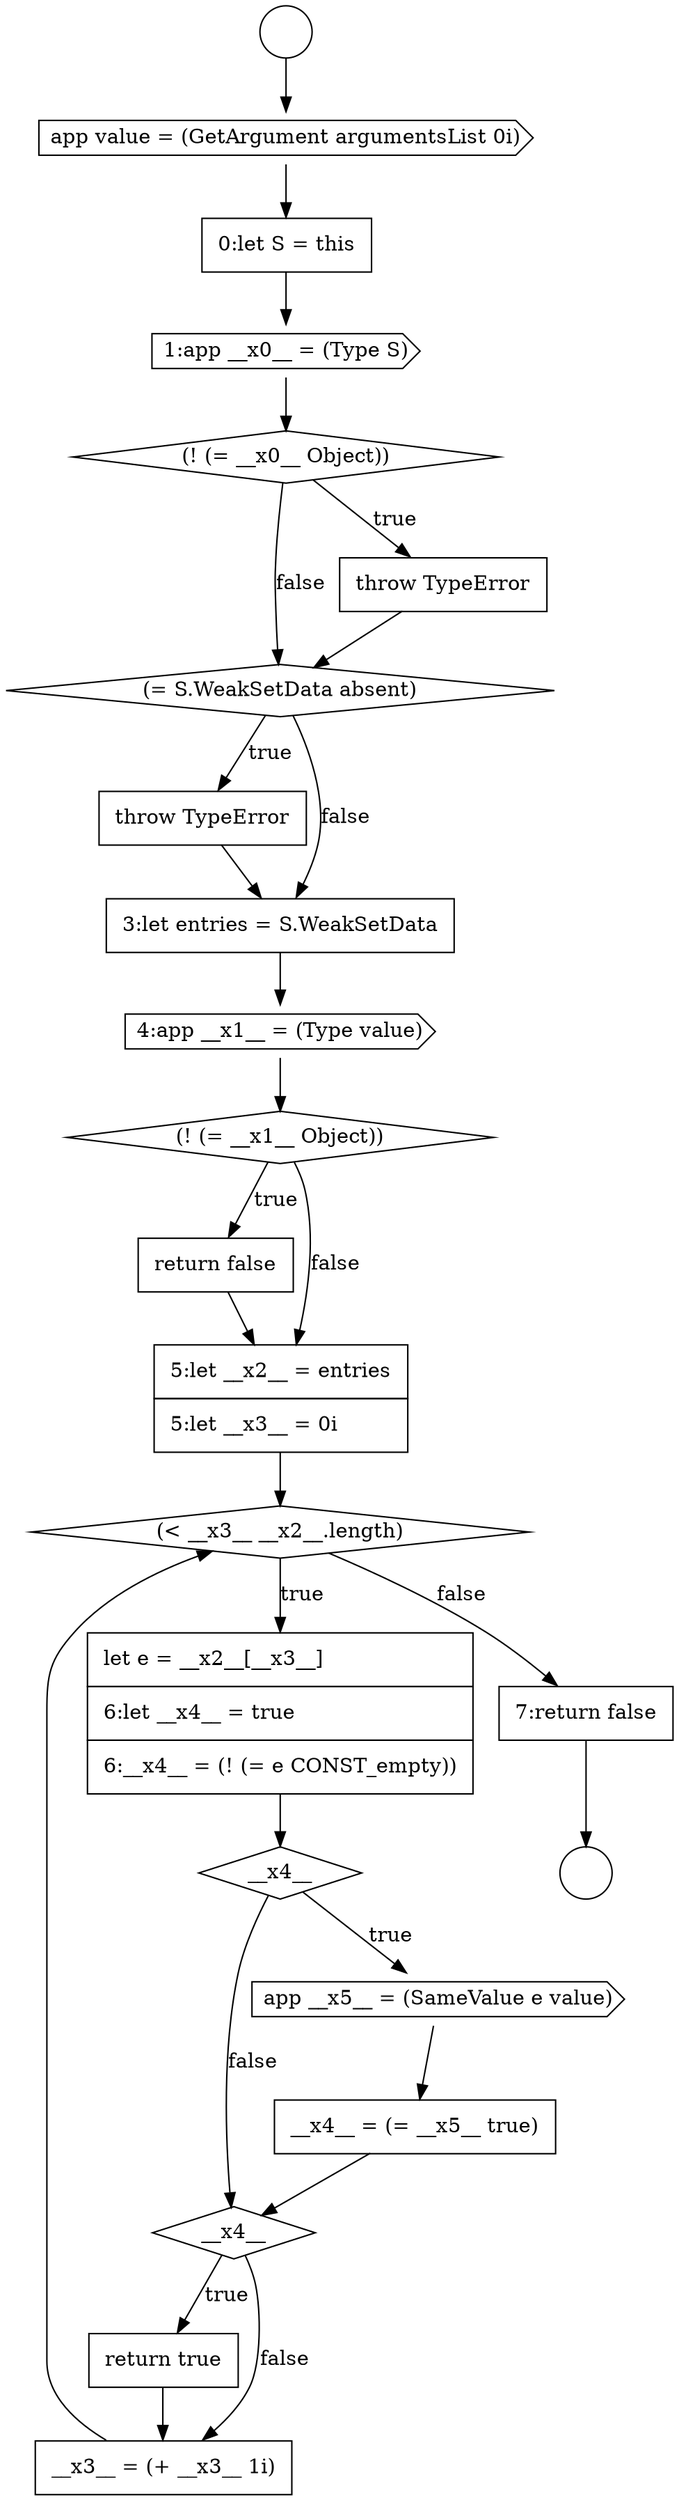 digraph {
  node16308 [shape=none, margin=0, label=<<font color="black">
    <table border="0" cellborder="1" cellspacing="0" cellpadding="10">
      <tr><td align="left">throw TypeError</td></tr>
    </table>
  </font>> color="black" fillcolor="white" style=filled]
  node16312 [shape=none, margin=0, label=<<font color="black">
    <table border="0" cellborder="1" cellspacing="0" cellpadding="10">
      <tr><td align="left">return false</td></tr>
    </table>
  </font>> color="black" fillcolor="white" style=filled]
  node16307 [shape=diamond, label=<<font color="black">(= S.WeakSetData absent)</font>> color="black" fillcolor="white" style=filled]
  node16301 [shape=circle label=" " color="black" fillcolor="white" style=filled]
  node16316 [shape=diamond, label=<<font color="black">__x4__</font>> color="black" fillcolor="white" style=filled]
  node16311 [shape=diamond, label=<<font color="black">(! (= __x1__ Object))</font>> color="black" fillcolor="white" style=filled]
  node16318 [shape=none, margin=0, label=<<font color="black">
    <table border="0" cellborder="1" cellspacing="0" cellpadding="10">
      <tr><td align="left">__x4__ = (= __x5__ true)</td></tr>
    </table>
  </font>> color="black" fillcolor="white" style=filled]
  node16320 [shape=none, margin=0, label=<<font color="black">
    <table border="0" cellborder="1" cellspacing="0" cellpadding="10">
      <tr><td align="left">return true</td></tr>
    </table>
  </font>> color="black" fillcolor="white" style=filled]
  node16321 [shape=none, margin=0, label=<<font color="black">
    <table border="0" cellborder="1" cellspacing="0" cellpadding="10">
      <tr><td align="left">__x3__ = (+ __x3__ 1i)</td></tr>
    </table>
  </font>> color="black" fillcolor="white" style=filled]
  node16304 [shape=cds, label=<<font color="black">1:app __x0__ = (Type S)</font>> color="black" fillcolor="white" style=filled]
  node16319 [shape=diamond, label=<<font color="black">__x4__</font>> color="black" fillcolor="white" style=filled]
  node16300 [shape=circle label=" " color="black" fillcolor="white" style=filled]
  node16315 [shape=none, margin=0, label=<<font color="black">
    <table border="0" cellborder="1" cellspacing="0" cellpadding="10">
      <tr><td align="left">let e = __x2__[__x3__]</td></tr>
      <tr><td align="left">6:let __x4__ = true</td></tr>
      <tr><td align="left">6:__x4__ = (! (= e CONST_empty))</td></tr>
    </table>
  </font>> color="black" fillcolor="white" style=filled]
  node16302 [shape=cds, label=<<font color="black">app value = (GetArgument argumentsList 0i)</font>> color="black" fillcolor="white" style=filled]
  node16313 [shape=none, margin=0, label=<<font color="black">
    <table border="0" cellborder="1" cellspacing="0" cellpadding="10">
      <tr><td align="left">5:let __x2__ = entries</td></tr>
      <tr><td align="left">5:let __x3__ = 0i</td></tr>
    </table>
  </font>> color="black" fillcolor="white" style=filled]
  node16306 [shape=none, margin=0, label=<<font color="black">
    <table border="0" cellborder="1" cellspacing="0" cellpadding="10">
      <tr><td align="left">throw TypeError</td></tr>
    </table>
  </font>> color="black" fillcolor="white" style=filled]
  node16317 [shape=cds, label=<<font color="black">app __x5__ = (SameValue e value)</font>> color="black" fillcolor="white" style=filled]
  node16310 [shape=cds, label=<<font color="black">4:app __x1__ = (Type value)</font>> color="black" fillcolor="white" style=filled]
  node16305 [shape=diamond, label=<<font color="black">(! (= __x0__ Object))</font>> color="black" fillcolor="white" style=filled]
  node16322 [shape=none, margin=0, label=<<font color="black">
    <table border="0" cellborder="1" cellspacing="0" cellpadding="10">
      <tr><td align="left">7:return false</td></tr>
    </table>
  </font>> color="black" fillcolor="white" style=filled]
  node16303 [shape=none, margin=0, label=<<font color="black">
    <table border="0" cellborder="1" cellspacing="0" cellpadding="10">
      <tr><td align="left">0:let S = this</td></tr>
    </table>
  </font>> color="black" fillcolor="white" style=filled]
  node16314 [shape=diamond, label=<<font color="black">(&lt; __x3__ __x2__.length)</font>> color="black" fillcolor="white" style=filled]
  node16309 [shape=none, margin=0, label=<<font color="black">
    <table border="0" cellborder="1" cellspacing="0" cellpadding="10">
      <tr><td align="left">3:let entries = S.WeakSetData</td></tr>
    </table>
  </font>> color="black" fillcolor="white" style=filled]
  node16308 -> node16309 [ color="black"]
  node16300 -> node16302 [ color="black"]
  node16318 -> node16319 [ color="black"]
  node16312 -> node16313 [ color="black"]
  node16316 -> node16317 [label=<<font color="black">true</font>> color="black"]
  node16316 -> node16319 [label=<<font color="black">false</font>> color="black"]
  node16305 -> node16306 [label=<<font color="black">true</font>> color="black"]
  node16305 -> node16307 [label=<<font color="black">false</font>> color="black"]
  node16320 -> node16321 [ color="black"]
  node16315 -> node16316 [ color="black"]
  node16307 -> node16308 [label=<<font color="black">true</font>> color="black"]
  node16307 -> node16309 [label=<<font color="black">false</font>> color="black"]
  node16310 -> node16311 [ color="black"]
  node16303 -> node16304 [ color="black"]
  node16322 -> node16301 [ color="black"]
  node16319 -> node16320 [label=<<font color="black">true</font>> color="black"]
  node16319 -> node16321 [label=<<font color="black">false</font>> color="black"]
  node16304 -> node16305 [ color="black"]
  node16321 -> node16314 [ color="black"]
  node16311 -> node16312 [label=<<font color="black">true</font>> color="black"]
  node16311 -> node16313 [label=<<font color="black">false</font>> color="black"]
  node16306 -> node16307 [ color="black"]
  node16317 -> node16318 [ color="black"]
  node16314 -> node16315 [label=<<font color="black">true</font>> color="black"]
  node16314 -> node16322 [label=<<font color="black">false</font>> color="black"]
  node16313 -> node16314 [ color="black"]
  node16302 -> node16303 [ color="black"]
  node16309 -> node16310 [ color="black"]
}
